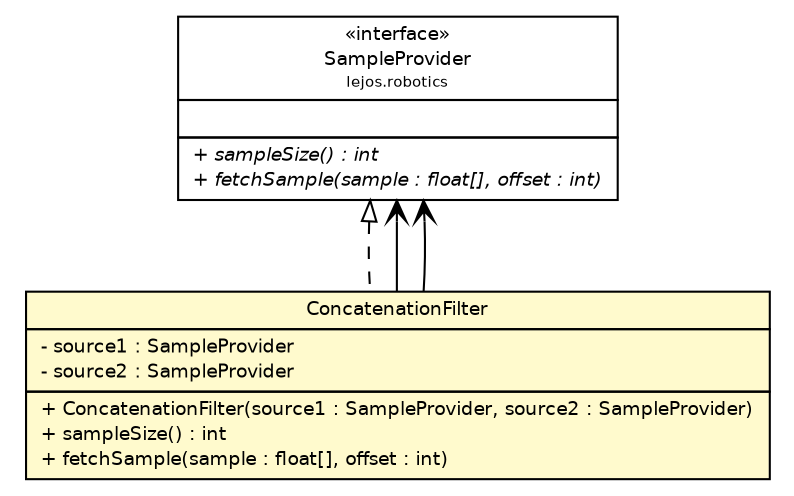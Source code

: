 #!/usr/local/bin/dot
#
# Class diagram 
# Generated by UMLGraph version R5_6-24-gf6e263 (http://www.umlgraph.org/)
#

digraph G {
	edge [fontname="Helvetica",fontsize=10,labelfontname="Helvetica",labelfontsize=10];
	node [fontname="Helvetica",fontsize=10,shape=plaintext];
	nodesep=0.25;
	ranksep=0.5;
	// lejos.robotics.SampleProvider
	c1977 [label=<<table title="lejos.robotics.SampleProvider" border="0" cellborder="1" cellspacing="0" cellpadding="2" port="p" href="../SampleProvider.html">
		<tr><td><table border="0" cellspacing="0" cellpadding="1">
<tr><td align="center" balign="center"> &#171;interface&#187; </td></tr>
<tr><td align="center" balign="center"> SampleProvider </td></tr>
<tr><td align="center" balign="center"><font point-size="7.0"> lejos.robotics </font></td></tr>
		</table></td></tr>
		<tr><td><table border="0" cellspacing="0" cellpadding="1">
<tr><td align="left" balign="left">  </td></tr>
		</table></td></tr>
		<tr><td><table border="0" cellspacing="0" cellpadding="1">
<tr><td align="left" balign="left"><font face="Helvetica-Oblique" point-size="9.0"> + sampleSize() : int </font></td></tr>
<tr><td align="left" balign="left"><font face="Helvetica-Oblique" point-size="9.0"> + fetchSample(sample : float[], offset : int) </font></td></tr>
		</table></td></tr>
		</table>>, URL="../SampleProvider.html", fontname="Helvetica", fontcolor="black", fontsize=9.0];
	// lejos.robotics.filter.ConcatenationFilter
	c1982 [label=<<table title="lejos.robotics.filter.ConcatenationFilter" border="0" cellborder="1" cellspacing="0" cellpadding="2" port="p" bgcolor="lemonChiffon" href="./ConcatenationFilter.html">
		<tr><td><table border="0" cellspacing="0" cellpadding="1">
<tr><td align="center" balign="center"> ConcatenationFilter </td></tr>
		</table></td></tr>
		<tr><td><table border="0" cellspacing="0" cellpadding="1">
<tr><td align="left" balign="left"> - source1 : SampleProvider </td></tr>
<tr><td align="left" balign="left"> - source2 : SampleProvider </td></tr>
		</table></td></tr>
		<tr><td><table border="0" cellspacing="0" cellpadding="1">
<tr><td align="left" balign="left"> + ConcatenationFilter(source1 : SampleProvider, source2 : SampleProvider) </td></tr>
<tr><td align="left" balign="left"> + sampleSize() : int </td></tr>
<tr><td align="left" balign="left"> + fetchSample(sample : float[], offset : int) </td></tr>
		</table></td></tr>
		</table>>, URL="./ConcatenationFilter.html", fontname="Helvetica", fontcolor="black", fontsize=9.0];
	//lejos.robotics.filter.ConcatenationFilter implements lejos.robotics.SampleProvider
	c1977:p -> c1982:p [dir=back,arrowtail=empty,style=dashed];
	// lejos.robotics.filter.ConcatenationFilter NAVASSOC lejos.robotics.SampleProvider
	c1982:p -> c1977:p [taillabel="", label="", headlabel="", fontname="Helvetica", fontcolor="black", fontsize=10.0, color="black", arrowhead=open];
	// lejos.robotics.filter.ConcatenationFilter NAVASSOC lejos.robotics.SampleProvider
	c1982:p -> c1977:p [taillabel="", label="", headlabel="", fontname="Helvetica", fontcolor="black", fontsize=10.0, color="black", arrowhead=open];
}

